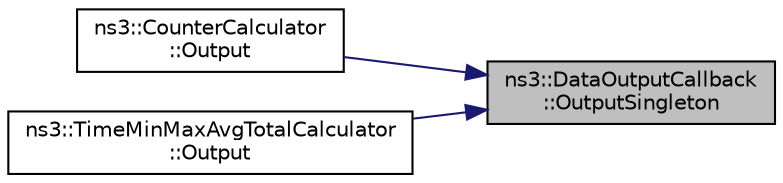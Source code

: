 digraph "ns3::DataOutputCallback::OutputSingleton"
{
 // LATEX_PDF_SIZE
  edge [fontname="Helvetica",fontsize="10",labelfontname="Helvetica",labelfontsize="10"];
  node [fontname="Helvetica",fontsize="10",shape=record];
  rankdir="RL";
  Node1 [label="ns3::DataOutputCallback\l::OutputSingleton",height=0.2,width=0.4,color="black", fillcolor="grey75", style="filled", fontcolor="black",tooltip="Associates the integer value with the variable name for a specific output format."];
  Node1 -> Node2 [dir="back",color="midnightblue",fontsize="10",style="solid",fontname="Helvetica"];
  Node2 [label="ns3::CounterCalculator\l::Output",height=0.2,width=0.4,color="black", fillcolor="white", style="filled",URL="$classns3_1_1_counter_calculator.html#a12b41ed4c146b0dfb7a57f91d5d9cd45",tooltip="Outputs the data based on the provided callback."];
  Node1 -> Node3 [dir="back",color="midnightblue",fontsize="10",style="solid",fontname="Helvetica"];
  Node3 [label="ns3::TimeMinMaxAvgTotalCalculator\l::Output",height=0.2,width=0.4,color="black", fillcolor="white", style="filled",URL="$classns3_1_1_time_min_max_avg_total_calculator.html#a9aaa0535ada322a693f0f3a13d16581e",tooltip="Outputs data based on the provided callback."];
}
